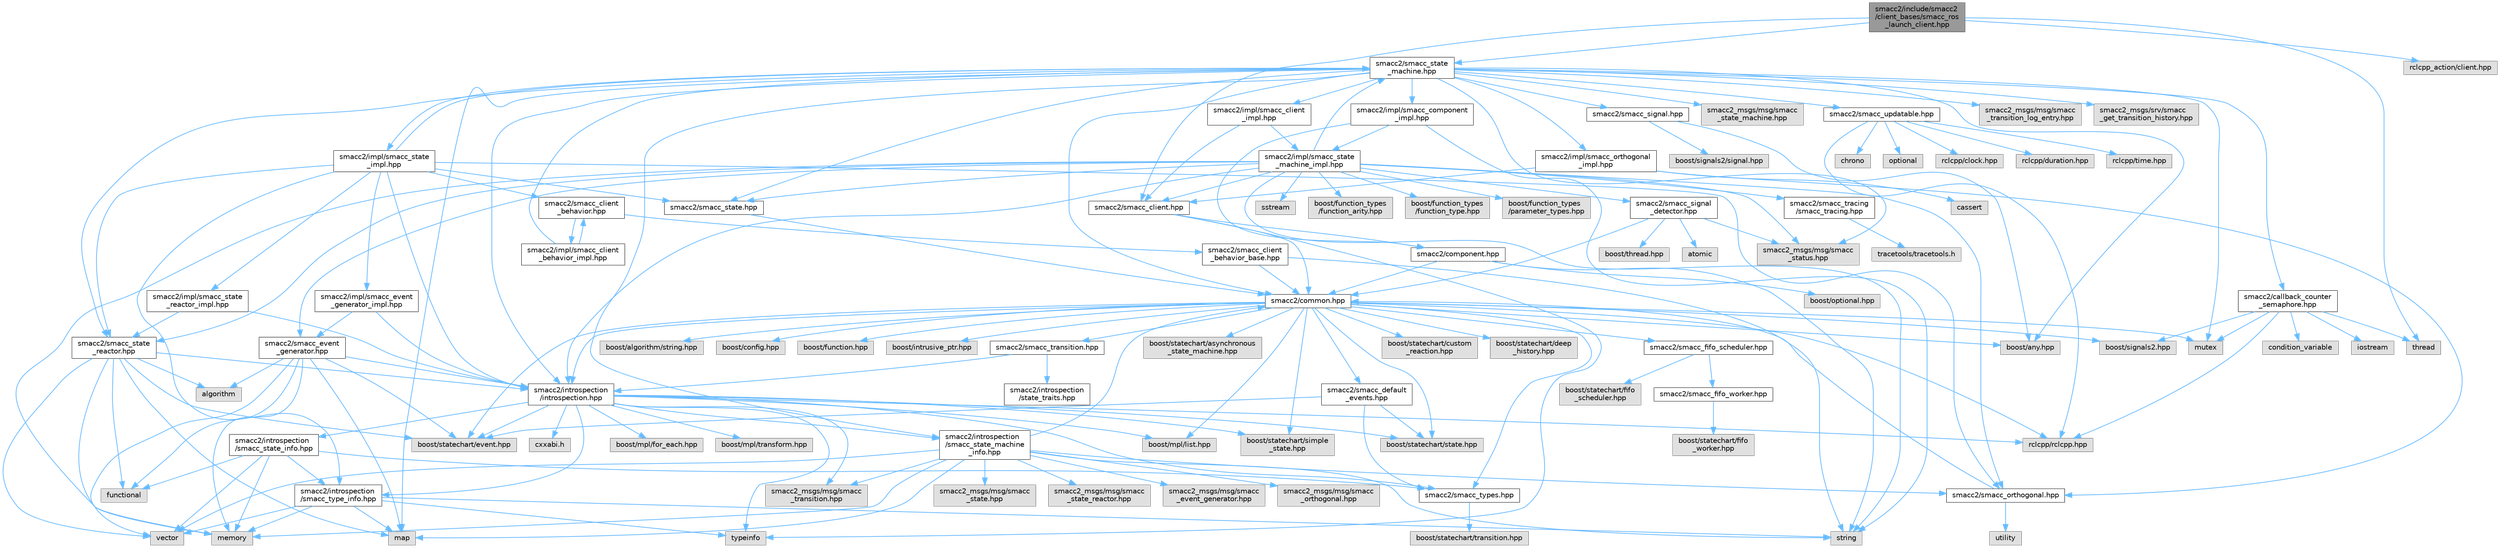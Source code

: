 digraph "smacc2/include/smacc2/client_bases/smacc_ros_launch_client.hpp"
{
 // LATEX_PDF_SIZE
  bgcolor="transparent";
  edge [fontname=Helvetica,fontsize=10,labelfontname=Helvetica,labelfontsize=10];
  node [fontname=Helvetica,fontsize=10,shape=box,height=0.2,width=0.4];
  Node1 [label="smacc2/include/smacc2\l/client_bases/smacc_ros\l_launch_client.hpp",height=0.2,width=0.4,color="gray40", fillcolor="grey60", style="filled", fontcolor="black",tooltip=" "];
  Node1 -> Node2 [color="steelblue1",style="solid"];
  Node2 [label="smacc2/smacc_client.hpp",height=0.2,width=0.4,color="grey40", fillcolor="white", style="filled",URL="$smacc__client_8hpp.html",tooltip=" "];
  Node2 -> Node3 [color="steelblue1",style="solid"];
  Node3 [label="smacc2/common.hpp",height=0.2,width=0.4,color="grey40", fillcolor="white", style="filled",URL="$common_8hpp.html",tooltip=" "];
  Node3 -> Node4 [color="steelblue1",style="solid"];
  Node4 [label="boost/statechart/asynchronous\l_state_machine.hpp",height=0.2,width=0.4,color="grey60", fillcolor="#E0E0E0", style="filled",tooltip=" "];
  Node3 -> Node5 [color="steelblue1",style="solid"];
  Node5 [label="boost/statechart/custom\l_reaction.hpp",height=0.2,width=0.4,color="grey60", fillcolor="#E0E0E0", style="filled",tooltip=" "];
  Node3 -> Node6 [color="steelblue1",style="solid"];
  Node6 [label="boost/statechart/deep\l_history.hpp",height=0.2,width=0.4,color="grey60", fillcolor="#E0E0E0", style="filled",tooltip=" "];
  Node3 -> Node7 [color="steelblue1",style="solid"];
  Node7 [label="boost/statechart/event.hpp",height=0.2,width=0.4,color="grey60", fillcolor="#E0E0E0", style="filled",tooltip=" "];
  Node3 -> Node8 [color="steelblue1",style="solid"];
  Node8 [label="boost/statechart/simple\l_state.hpp",height=0.2,width=0.4,color="grey60", fillcolor="#E0E0E0", style="filled",tooltip=" "];
  Node3 -> Node9 [color="steelblue1",style="solid"];
  Node9 [label="boost/statechart/state.hpp",height=0.2,width=0.4,color="grey60", fillcolor="#E0E0E0", style="filled",tooltip=" "];
  Node3 -> Node10 [color="steelblue1",style="solid"];
  Node10 [label="boost/algorithm/string.hpp",height=0.2,width=0.4,color="grey60", fillcolor="#E0E0E0", style="filled",tooltip=" "];
  Node3 -> Node11 [color="steelblue1",style="solid"];
  Node11 [label="boost/any.hpp",height=0.2,width=0.4,color="grey60", fillcolor="#E0E0E0", style="filled",tooltip=" "];
  Node3 -> Node12 [color="steelblue1",style="solid"];
  Node12 [label="boost/config.hpp",height=0.2,width=0.4,color="grey60", fillcolor="#E0E0E0", style="filled",tooltip=" "];
  Node3 -> Node13 [color="steelblue1",style="solid"];
  Node13 [label="boost/function.hpp",height=0.2,width=0.4,color="grey60", fillcolor="#E0E0E0", style="filled",tooltip=" "];
  Node3 -> Node14 [color="steelblue1",style="solid"];
  Node14 [label="boost/intrusive_ptr.hpp",height=0.2,width=0.4,color="grey60", fillcolor="#E0E0E0", style="filled",tooltip=" "];
  Node3 -> Node15 [color="steelblue1",style="solid"];
  Node15 [label="boost/mpl/list.hpp",height=0.2,width=0.4,color="grey60", fillcolor="#E0E0E0", style="filled",tooltip=" "];
  Node3 -> Node16 [color="steelblue1",style="solid"];
  Node16 [label="boost/signals2.hpp",height=0.2,width=0.4,color="grey60", fillcolor="#E0E0E0", style="filled",tooltip=" "];
  Node3 -> Node17 [color="steelblue1",style="solid"];
  Node17 [label="mutex",height=0.2,width=0.4,color="grey60", fillcolor="#E0E0E0", style="filled",tooltip=" "];
  Node3 -> Node18 [color="steelblue1",style="solid"];
  Node18 [label="rclcpp/rclcpp.hpp",height=0.2,width=0.4,color="grey60", fillcolor="#E0E0E0", style="filled",tooltip=" "];
  Node3 -> Node19 [color="steelblue1",style="solid"];
  Node19 [label="smacc2/introspection\l/introspection.hpp",height=0.2,width=0.4,color="grey40", fillcolor="white", style="filled",URL="$introspection_8hpp.html",tooltip=" "];
  Node19 -> Node7 [color="steelblue1",style="solid"];
  Node19 -> Node8 [color="steelblue1",style="solid"];
  Node19 -> Node9 [color="steelblue1",style="solid"];
  Node19 -> Node20 [color="steelblue1",style="solid"];
  Node20 [label="boost/mpl/for_each.hpp",height=0.2,width=0.4,color="grey60", fillcolor="#E0E0E0", style="filled",tooltip=" "];
  Node19 -> Node15 [color="steelblue1",style="solid"];
  Node19 -> Node21 [color="steelblue1",style="solid"];
  Node21 [label="boost/mpl/transform.hpp",height=0.2,width=0.4,color="grey60", fillcolor="#E0E0E0", style="filled",tooltip=" "];
  Node19 -> Node18 [color="steelblue1",style="solid"];
  Node19 -> Node22 [color="steelblue1",style="solid"];
  Node22 [label="typeinfo",height=0.2,width=0.4,color="grey60", fillcolor="#E0E0E0", style="filled",tooltip=" "];
  Node19 -> Node23 [color="steelblue1",style="solid"];
  Node23 [label="smacc2/introspection\l/smacc_state_info.hpp",height=0.2,width=0.4,color="grey40", fillcolor="white", style="filled",URL="$smacc__state__info_8hpp.html",tooltip=" "];
  Node23 -> Node24 [color="steelblue1",style="solid"];
  Node24 [label="functional",height=0.2,width=0.4,color="grey60", fillcolor="#E0E0E0", style="filled",tooltip=" "];
  Node23 -> Node25 [color="steelblue1",style="solid"];
  Node25 [label="memory",height=0.2,width=0.4,color="grey60", fillcolor="#E0E0E0", style="filled",tooltip=" "];
  Node23 -> Node26 [color="steelblue1",style="solid"];
  Node26 [label="smacc2/introspection\l/smacc_type_info.hpp",height=0.2,width=0.4,color="grey40", fillcolor="white", style="filled",URL="$smacc__type__info_8hpp.html",tooltip=" "];
  Node26 -> Node27 [color="steelblue1",style="solid"];
  Node27 [label="map",height=0.2,width=0.4,color="grey60", fillcolor="#E0E0E0", style="filled",tooltip=" "];
  Node26 -> Node25 [color="steelblue1",style="solid"];
  Node26 -> Node28 [color="steelblue1",style="solid"];
  Node28 [label="string",height=0.2,width=0.4,color="grey60", fillcolor="#E0E0E0", style="filled",tooltip=" "];
  Node26 -> Node22 [color="steelblue1",style="solid"];
  Node26 -> Node29 [color="steelblue1",style="solid"];
  Node29 [label="vector",height=0.2,width=0.4,color="grey60", fillcolor="#E0E0E0", style="filled",tooltip=" "];
  Node23 -> Node30 [color="steelblue1",style="solid"];
  Node30 [label="smacc2/smacc_types.hpp",height=0.2,width=0.4,color="grey40", fillcolor="white", style="filled",URL="$smacc__types_8hpp.html",tooltip=" "];
  Node30 -> Node31 [color="steelblue1",style="solid"];
  Node31 [label="boost/statechart/transition.hpp",height=0.2,width=0.4,color="grey60", fillcolor="#E0E0E0", style="filled",tooltip=" "];
  Node23 -> Node29 [color="steelblue1",style="solid"];
  Node19 -> Node26 [color="steelblue1",style="solid"];
  Node19 -> Node30 [color="steelblue1",style="solid"];
  Node19 -> Node32 [color="steelblue1",style="solid"];
  Node32 [label="cxxabi.h",height=0.2,width=0.4,color="grey60", fillcolor="#E0E0E0", style="filled",tooltip=" "];
  Node19 -> Node33 [color="steelblue1",style="solid"];
  Node33 [label="smacc2_msgs/msg/smacc\l_transition.hpp",height=0.2,width=0.4,color="grey60", fillcolor="#E0E0E0", style="filled",tooltip=" "];
  Node19 -> Node34 [color="steelblue1",style="solid"];
  Node34 [label="smacc2/introspection\l/smacc_state_machine\l_info.hpp",height=0.2,width=0.4,color="grey40", fillcolor="white", style="filled",URL="$smacc__state__machine__info_8hpp.html",tooltip=" "];
  Node34 -> Node27 [color="steelblue1",style="solid"];
  Node34 -> Node25 [color="steelblue1",style="solid"];
  Node34 -> Node28 [color="steelblue1",style="solid"];
  Node34 -> Node29 [color="steelblue1",style="solid"];
  Node34 -> Node3 [color="steelblue1",style="solid"];
  Node34 -> Node35 [color="steelblue1",style="solid"];
  Node35 [label="smacc2/smacc_orthogonal.hpp",height=0.2,width=0.4,color="grey40", fillcolor="white", style="filled",URL="$smacc__orthogonal_8hpp.html",tooltip=" "];
  Node35 -> Node3 [color="steelblue1",style="solid"];
  Node35 -> Node36 [color="steelblue1",style="solid"];
  Node36 [label="utility",height=0.2,width=0.4,color="grey60", fillcolor="#E0E0E0", style="filled",tooltip=" "];
  Node34 -> Node37 [color="steelblue1",style="solid"];
  Node37 [label="smacc2_msgs/msg/smacc\l_event_generator.hpp",height=0.2,width=0.4,color="grey60", fillcolor="#E0E0E0", style="filled",tooltip=" "];
  Node34 -> Node38 [color="steelblue1",style="solid"];
  Node38 [label="smacc2_msgs/msg/smacc\l_orthogonal.hpp",height=0.2,width=0.4,color="grey60", fillcolor="#E0E0E0", style="filled",tooltip=" "];
  Node34 -> Node39 [color="steelblue1",style="solid"];
  Node39 [label="smacc2_msgs/msg/smacc\l_state.hpp",height=0.2,width=0.4,color="grey60", fillcolor="#E0E0E0", style="filled",tooltip=" "];
  Node34 -> Node40 [color="steelblue1",style="solid"];
  Node40 [label="smacc2_msgs/msg/smacc\l_state_reactor.hpp",height=0.2,width=0.4,color="grey60", fillcolor="#E0E0E0", style="filled",tooltip=" "];
  Node34 -> Node33 [color="steelblue1",style="solid"];
  Node3 -> Node41 [color="steelblue1",style="solid"];
  Node41 [label="smacc2/smacc_fifo_scheduler.hpp",height=0.2,width=0.4,color="grey40", fillcolor="white", style="filled",URL="$smacc__fifo__scheduler_8hpp.html",tooltip=" "];
  Node41 -> Node42 [color="steelblue1",style="solid"];
  Node42 [label="boost/statechart/fifo\l_scheduler.hpp",height=0.2,width=0.4,color="grey60", fillcolor="#E0E0E0", style="filled",tooltip=" "];
  Node41 -> Node43 [color="steelblue1",style="solid"];
  Node43 [label="smacc2/smacc_fifo_worker.hpp",height=0.2,width=0.4,color="grey40", fillcolor="white", style="filled",URL="$smacc__fifo__worker_8hpp.html",tooltip=" "];
  Node43 -> Node44 [color="steelblue1",style="solid"];
  Node44 [label="boost/statechart/fifo\l_worker.hpp",height=0.2,width=0.4,color="grey60", fillcolor="#E0E0E0", style="filled",tooltip=" "];
  Node3 -> Node30 [color="steelblue1",style="solid"];
  Node3 -> Node45 [color="steelblue1",style="solid"];
  Node45 [label="smacc2/smacc_default\l_events.hpp",height=0.2,width=0.4,color="grey40", fillcolor="white", style="filled",URL="$smacc__default__events_8hpp.html",tooltip=" "];
  Node45 -> Node30 [color="steelblue1",style="solid"];
  Node45 -> Node7 [color="steelblue1",style="solid"];
  Node45 -> Node9 [color="steelblue1",style="solid"];
  Node3 -> Node46 [color="steelblue1",style="solid"];
  Node46 [label="smacc2/smacc_transition.hpp",height=0.2,width=0.4,color="grey40", fillcolor="white", style="filled",URL="$smacc__transition_8hpp.html",tooltip=" "];
  Node46 -> Node19 [color="steelblue1",style="solid"];
  Node46 -> Node47 [color="steelblue1",style="solid"];
  Node47 [label="smacc2/introspection\l/state_traits.hpp",height=0.2,width=0.4,color="grey40", fillcolor="white", style="filled",URL="$state__traits_8hpp.html",tooltip=" "];
  Node2 -> Node48 [color="steelblue1",style="solid"];
  Node48 [label="smacc2/component.hpp",height=0.2,width=0.4,color="grey40", fillcolor="white", style="filled",URL="$component_8hpp.html",tooltip=" "];
  Node48 -> Node28 [color="steelblue1",style="solid"];
  Node48 -> Node49 [color="steelblue1",style="solid"];
  Node49 [label="boost/optional.hpp",height=0.2,width=0.4,color="grey60", fillcolor="#E0E0E0", style="filled",tooltip=" "];
  Node48 -> Node3 [color="steelblue1",style="solid"];
  Node2 -> Node22 [color="steelblue1",style="solid"];
  Node1 -> Node50 [color="steelblue1",style="solid"];
  Node50 [label="smacc2/smacc_state\l_machine.hpp",height=0.2,width=0.4,color="grey40", fillcolor="white", style="filled",URL="$smacc__state__machine_8hpp.html",tooltip=" "];
  Node50 -> Node11 [color="steelblue1",style="solid"];
  Node50 -> Node27 [color="steelblue1",style="solid"];
  Node50 -> Node17 [color="steelblue1",style="solid"];
  Node50 -> Node3 [color="steelblue1",style="solid"];
  Node50 -> Node19 [color="steelblue1",style="solid"];
  Node50 -> Node34 [color="steelblue1",style="solid"];
  Node50 -> Node51 [color="steelblue1",style="solid"];
  Node51 [label="smacc2/smacc_signal.hpp",height=0.2,width=0.4,color="grey40", fillcolor="white", style="filled",URL="$smacc__signal_8hpp.html",tooltip=" "];
  Node51 -> Node11 [color="steelblue1",style="solid"];
  Node51 -> Node52 [color="steelblue1",style="solid"];
  Node52 [label="boost/signals2/signal.hpp",height=0.2,width=0.4,color="grey60", fillcolor="#E0E0E0", style="filled",tooltip=" "];
  Node50 -> Node53 [color="steelblue1",style="solid"];
  Node53 [label="smacc2/smacc_updatable.hpp",height=0.2,width=0.4,color="grey40", fillcolor="white", style="filled",URL="$smacc__updatable_8hpp.html",tooltip=" "];
  Node53 -> Node54 [color="steelblue1",style="solid"];
  Node54 [label="chrono",height=0.2,width=0.4,color="grey60", fillcolor="#E0E0E0", style="filled",tooltip=" "];
  Node53 -> Node55 [color="steelblue1",style="solid"];
  Node55 [label="optional",height=0.2,width=0.4,color="grey60", fillcolor="#E0E0E0", style="filled",tooltip=" "];
  Node53 -> Node56 [color="steelblue1",style="solid"];
  Node56 [label="rclcpp/clock.hpp",height=0.2,width=0.4,color="grey60", fillcolor="#E0E0E0", style="filled",tooltip=" "];
  Node53 -> Node57 [color="steelblue1",style="solid"];
  Node57 [label="rclcpp/duration.hpp",height=0.2,width=0.4,color="grey60", fillcolor="#E0E0E0", style="filled",tooltip=" "];
  Node53 -> Node18 [color="steelblue1",style="solid"];
  Node53 -> Node58 [color="steelblue1",style="solid"];
  Node58 [label="rclcpp/time.hpp",height=0.2,width=0.4,color="grey60", fillcolor="#E0E0E0", style="filled",tooltip=" "];
  Node50 -> Node59 [color="steelblue1",style="solid"];
  Node59 [label="smacc2_msgs/msg/smacc\l_state_machine.hpp",height=0.2,width=0.4,color="grey60", fillcolor="#E0E0E0", style="filled",tooltip=" "];
  Node50 -> Node60 [color="steelblue1",style="solid"];
  Node60 [label="smacc2_msgs/msg/smacc\l_status.hpp",height=0.2,width=0.4,color="grey60", fillcolor="#E0E0E0", style="filled",tooltip=" "];
  Node50 -> Node61 [color="steelblue1",style="solid"];
  Node61 [label="smacc2_msgs/msg/smacc\l_transition_log_entry.hpp",height=0.2,width=0.4,color="grey60", fillcolor="#E0E0E0", style="filled",tooltip=" "];
  Node50 -> Node62 [color="steelblue1",style="solid"];
  Node62 [label="smacc2_msgs/srv/smacc\l_get_transition_history.hpp",height=0.2,width=0.4,color="grey60", fillcolor="#E0E0E0", style="filled",tooltip=" "];
  Node50 -> Node63 [color="steelblue1",style="solid"];
  Node63 [label="smacc2/callback_counter\l_semaphore.hpp",height=0.2,width=0.4,color="grey40", fillcolor="white", style="filled",URL="$callback__counter__semaphore_8hpp.html",tooltip=" "];
  Node63 -> Node16 [color="steelblue1",style="solid"];
  Node63 -> Node64 [color="steelblue1",style="solid"];
  Node64 [label="condition_variable",height=0.2,width=0.4,color="grey60", fillcolor="#E0E0E0", style="filled",tooltip=" "];
  Node63 -> Node65 [color="steelblue1",style="solid"];
  Node65 [label="iostream",height=0.2,width=0.4,color="grey60", fillcolor="#E0E0E0", style="filled",tooltip=" "];
  Node63 -> Node17 [color="steelblue1",style="solid"];
  Node63 -> Node18 [color="steelblue1",style="solid"];
  Node63 -> Node66 [color="steelblue1",style="solid"];
  Node66 [label="thread",height=0.2,width=0.4,color="grey60", fillcolor="#E0E0E0", style="filled",tooltip=" "];
  Node50 -> Node67 [color="steelblue1",style="solid"];
  Node67 [label="smacc2/smacc_state.hpp",height=0.2,width=0.4,color="grey40", fillcolor="white", style="filled",URL="$smacc__state_8hpp.html",tooltip=" "];
  Node67 -> Node3 [color="steelblue1",style="solid"];
  Node50 -> Node68 [color="steelblue1",style="solid"];
  Node68 [label="smacc2/smacc_state\l_reactor.hpp",height=0.2,width=0.4,color="grey40", fillcolor="white", style="filled",URL="$smacc__state__reactor_8hpp.html",tooltip=" "];
  Node68 -> Node69 [color="steelblue1",style="solid"];
  Node69 [label="algorithm",height=0.2,width=0.4,color="grey60", fillcolor="#E0E0E0", style="filled",tooltip=" "];
  Node68 -> Node7 [color="steelblue1",style="solid"];
  Node68 -> Node24 [color="steelblue1",style="solid"];
  Node68 -> Node27 [color="steelblue1",style="solid"];
  Node68 -> Node25 [color="steelblue1",style="solid"];
  Node68 -> Node19 [color="steelblue1",style="solid"];
  Node68 -> Node29 [color="steelblue1",style="solid"];
  Node50 -> Node70 [color="steelblue1",style="solid"];
  Node70 [label="smacc2/impl/smacc_client\l_impl.hpp",height=0.2,width=0.4,color="grey40", fillcolor="white", style="filled",URL="$smacc__client__impl_8hpp.html",tooltip=" "];
  Node70 -> Node71 [color="steelblue1",style="solid"];
  Node71 [label="smacc2/impl/smacc_state\l_machine_impl.hpp",height=0.2,width=0.4,color="grey40", fillcolor="white", style="filled",URL="$smacc__state__machine__impl_8hpp.html",tooltip=" "];
  Node71 -> Node25 [color="steelblue1",style="solid"];
  Node71 -> Node72 [color="steelblue1",style="solid"];
  Node72 [label="sstream",height=0.2,width=0.4,color="grey60", fillcolor="#E0E0E0", style="filled",tooltip=" "];
  Node71 -> Node28 [color="steelblue1",style="solid"];
  Node71 -> Node19 [color="steelblue1",style="solid"];
  Node71 -> Node2 [color="steelblue1",style="solid"];
  Node71 -> Node73 [color="steelblue1",style="solid"];
  Node73 [label="smacc2/smacc_event\l_generator.hpp",height=0.2,width=0.4,color="grey40", fillcolor="white", style="filled",URL="$smacc__event__generator_8hpp.html",tooltip=" "];
  Node73 -> Node69 [color="steelblue1",style="solid"];
  Node73 -> Node7 [color="steelblue1",style="solid"];
  Node73 -> Node24 [color="steelblue1",style="solid"];
  Node73 -> Node27 [color="steelblue1",style="solid"];
  Node73 -> Node25 [color="steelblue1",style="solid"];
  Node73 -> Node19 [color="steelblue1",style="solid"];
  Node73 -> Node29 [color="steelblue1",style="solid"];
  Node71 -> Node35 [color="steelblue1",style="solid"];
  Node71 -> Node74 [color="steelblue1",style="solid"];
  Node74 [label="smacc2/smacc_signal\l_detector.hpp",height=0.2,width=0.4,color="grey40", fillcolor="white", style="filled",URL="$smacc__signal__detector_8hpp.html",tooltip=" "];
  Node74 -> Node75 [color="steelblue1",style="solid"];
  Node75 [label="atomic",height=0.2,width=0.4,color="grey60", fillcolor="#E0E0E0", style="filled",tooltip=" "];
  Node74 -> Node76 [color="steelblue1",style="solid"];
  Node76 [label="boost/thread.hpp",height=0.2,width=0.4,color="grey60", fillcolor="#E0E0E0", style="filled",tooltip=" "];
  Node74 -> Node3 [color="steelblue1",style="solid"];
  Node74 -> Node60 [color="steelblue1",style="solid"];
  Node71 -> Node67 [color="steelblue1",style="solid"];
  Node71 -> Node50 [color="steelblue1",style="solid"];
  Node71 -> Node68 [color="steelblue1",style="solid"];
  Node71 -> Node77 [color="steelblue1",style="solid"];
  Node77 [label="boost/function_types\l/function_arity.hpp",height=0.2,width=0.4,color="grey60", fillcolor="#E0E0E0", style="filled",tooltip=" "];
  Node71 -> Node78 [color="steelblue1",style="solid"];
  Node78 [label="boost/function_types\l/function_type.hpp",height=0.2,width=0.4,color="grey60", fillcolor="#E0E0E0", style="filled",tooltip=" "];
  Node71 -> Node79 [color="steelblue1",style="solid"];
  Node79 [label="boost/function_types\l/parameter_types.hpp",height=0.2,width=0.4,color="grey60", fillcolor="#E0E0E0", style="filled",tooltip=" "];
  Node71 -> Node80 [color="steelblue1",style="solid"];
  Node80 [label="smacc2/smacc_tracing\l/smacc_tracing.hpp",height=0.2,width=0.4,color="grey40", fillcolor="white", style="filled",URL="$smacc__tracing_8hpp.html",tooltip=" "];
  Node80 -> Node81 [color="steelblue1",style="solid"];
  Node81 [label="tracetools/tracetools.h",height=0.2,width=0.4,color="grey60", fillcolor="#E0E0E0", style="filled",tooltip=" "];
  Node71 -> Node60 [color="steelblue1",style="solid"];
  Node70 -> Node2 [color="steelblue1",style="solid"];
  Node50 -> Node82 [color="steelblue1",style="solid"];
  Node82 [label="smacc2/impl/smacc_component\l_impl.hpp",height=0.2,width=0.4,color="grey40", fillcolor="white", style="filled",URL="$smacc__component__impl_8hpp.html",tooltip=" "];
  Node82 -> Node28 [color="steelblue1",style="solid"];
  Node82 -> Node48 [color="steelblue1",style="solid"];
  Node82 -> Node71 [color="steelblue1",style="solid"];
  Node50 -> Node83 [color="steelblue1",style="solid"];
  Node83 [label="smacc2/impl/smacc_orthogonal\l_impl.hpp",height=0.2,width=0.4,color="grey40", fillcolor="white", style="filled",URL="$smacc__orthogonal__impl_8hpp.html",tooltip=" "];
  Node83 -> Node84 [color="steelblue1",style="solid"];
  Node84 [label="cassert",height=0.2,width=0.4,color="grey60", fillcolor="#E0E0E0", style="filled",tooltip=" "];
  Node83 -> Node2 [color="steelblue1",style="solid"];
  Node83 -> Node35 [color="steelblue1",style="solid"];
  Node50 -> Node85 [color="steelblue1",style="solid"];
  Node85 [label="smacc2/impl/smacc_state\l_impl.hpp",height=0.2,width=0.4,color="grey40", fillcolor="white", style="filled",URL="$smacc__state__impl_8hpp.html",tooltip=" "];
  Node85 -> Node19 [color="steelblue1",style="solid"];
  Node85 -> Node86 [color="steelblue1",style="solid"];
  Node86 [label="smacc2/smacc_client\l_behavior.hpp",height=0.2,width=0.4,color="grey40", fillcolor="white", style="filled",URL="$smacc__client__behavior_8hpp.html",tooltip=" "];
  Node86 -> Node87 [color="steelblue1",style="solid"];
  Node87 [label="smacc2/smacc_client\l_behavior_base.hpp",height=0.2,width=0.4,color="grey40", fillcolor="white", style="filled",URL="$smacc__client__behavior__base_8hpp.html",tooltip=" "];
  Node87 -> Node28 [color="steelblue1",style="solid"];
  Node87 -> Node3 [color="steelblue1",style="solid"];
  Node86 -> Node88 [color="steelblue1",style="solid"];
  Node88 [label="smacc2/impl/smacc_client\l_behavior_impl.hpp",height=0.2,width=0.4,color="grey40", fillcolor="white", style="filled",URL="$smacc__client__behavior__impl_8hpp.html",tooltip=" "];
  Node88 -> Node86 [color="steelblue1",style="solid"];
  Node88 -> Node50 [color="steelblue1",style="solid"];
  Node85 -> Node35 [color="steelblue1",style="solid"];
  Node85 -> Node67 [color="steelblue1",style="solid"];
  Node85 -> Node68 [color="steelblue1",style="solid"];
  Node85 -> Node26 [color="steelblue1",style="solid"];
  Node85 -> Node50 [color="steelblue1",style="solid"];
  Node85 -> Node89 [color="steelblue1",style="solid"];
  Node89 [label="smacc2/impl/smacc_event\l_generator_impl.hpp",height=0.2,width=0.4,color="grey40", fillcolor="white", style="filled",URL="$smacc__event__generator__impl_8hpp.html",tooltip=" "];
  Node89 -> Node19 [color="steelblue1",style="solid"];
  Node89 -> Node73 [color="steelblue1",style="solid"];
  Node85 -> Node90 [color="steelblue1",style="solid"];
  Node90 [label="smacc2/impl/smacc_state\l_reactor_impl.hpp",height=0.2,width=0.4,color="grey40", fillcolor="white", style="filled",URL="$smacc__state__reactor__impl_8hpp.html",tooltip=" "];
  Node90 -> Node19 [color="steelblue1",style="solid"];
  Node90 -> Node68 [color="steelblue1",style="solid"];
  Node1 -> Node91 [color="steelblue1",style="solid"];
  Node91 [label="rclcpp_action/client.hpp",height=0.2,width=0.4,color="grey60", fillcolor="#E0E0E0", style="filled",tooltip=" "];
  Node1 -> Node66 [color="steelblue1",style="solid"];
}
